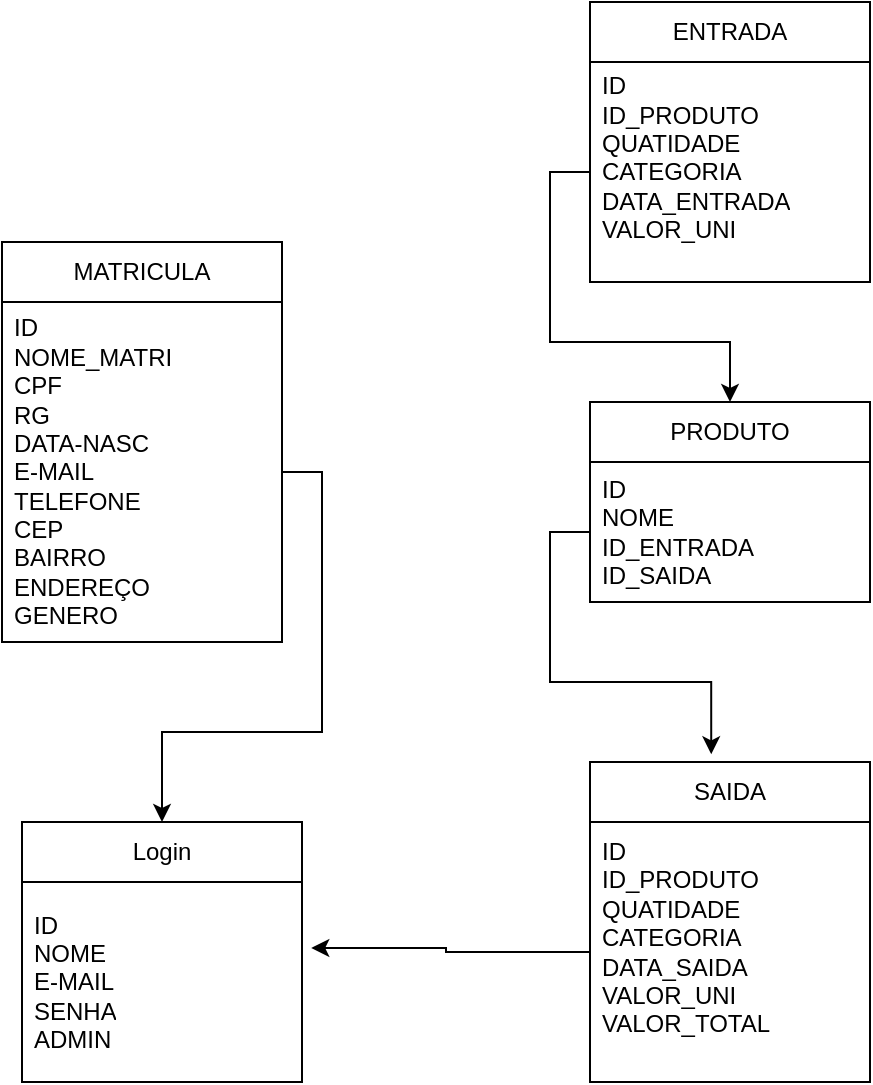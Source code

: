 <mxfile version="24.7.7">
  <diagram name="Página-1" id="qnhgIkHeKlsQJzAX475X">
    <mxGraphModel dx="1221" dy="638" grid="1" gridSize="10" guides="1" tooltips="1" connect="1" arrows="1" fold="1" page="1" pageScale="1" pageWidth="827" pageHeight="1169" math="0" shadow="0">
      <root>
        <mxCell id="0" />
        <mxCell id="1" parent="0" />
        <mxCell id="JhwWu-pxIL0LbtsaLUZO-1" value="Login" style="swimlane;fontStyle=0;childLayout=stackLayout;horizontal=1;startSize=30;horizontalStack=0;resizeParent=1;resizeParentMax=0;resizeLast=0;collapsible=1;marginBottom=0;whiteSpace=wrap;html=1;" vertex="1" parent="1">
          <mxGeometry x="130" y="470" width="140" height="130" as="geometry" />
        </mxCell>
        <mxCell id="JhwWu-pxIL0LbtsaLUZO-3" value="ID&lt;div&gt;NOME&lt;/div&gt;&lt;div&gt;E-MAIL&lt;/div&gt;&lt;div&gt;SENHA&lt;/div&gt;&lt;div&gt;ADMIN&lt;/div&gt;" style="text;strokeColor=none;fillColor=none;align=left;verticalAlign=middle;spacingLeft=4;spacingRight=4;overflow=hidden;points=[[0,0.5],[1,0.5]];portConstraint=eastwest;rotatable=0;whiteSpace=wrap;html=1;" vertex="1" parent="JhwWu-pxIL0LbtsaLUZO-1">
          <mxGeometry y="30" width="140" height="100" as="geometry" />
        </mxCell>
        <mxCell id="JhwWu-pxIL0LbtsaLUZO-5" value="MATRICULA" style="swimlane;fontStyle=0;childLayout=stackLayout;horizontal=1;startSize=30;horizontalStack=0;resizeParent=1;resizeParentMax=0;resizeLast=0;collapsible=1;marginBottom=0;whiteSpace=wrap;html=1;" vertex="1" parent="1">
          <mxGeometry x="120" y="180" width="140" height="200" as="geometry" />
        </mxCell>
        <mxCell id="JhwWu-pxIL0LbtsaLUZO-6" value="ID&lt;div&gt;NOME_MATRI&lt;/div&gt;&lt;div&gt;CPF&lt;/div&gt;&lt;div&gt;RG&lt;/div&gt;&lt;div&gt;DATA-NASC&lt;/div&gt;&lt;div&gt;E-MAIL&lt;/div&gt;&lt;div&gt;TELEFONE&lt;/div&gt;&lt;div&gt;CEP&lt;/div&gt;&lt;div&gt;BAIRRO&lt;/div&gt;&lt;div&gt;ENDEREÇO&lt;/div&gt;&lt;div&gt;GENERO&lt;/div&gt;" style="text;strokeColor=none;fillColor=none;align=left;verticalAlign=middle;spacingLeft=4;spacingRight=4;overflow=hidden;points=[[0,0.5],[1,0.5]];portConstraint=eastwest;rotatable=0;whiteSpace=wrap;html=1;" vertex="1" parent="JhwWu-pxIL0LbtsaLUZO-5">
          <mxGeometry y="30" width="140" height="170" as="geometry" />
        </mxCell>
        <mxCell id="JhwWu-pxIL0LbtsaLUZO-10" value="ENTRADA" style="swimlane;fontStyle=0;childLayout=stackLayout;horizontal=1;startSize=30;horizontalStack=0;resizeParent=1;resizeParentMax=0;resizeLast=0;collapsible=1;marginBottom=0;whiteSpace=wrap;html=1;" vertex="1" parent="1">
          <mxGeometry x="414" y="60" width="140" height="140" as="geometry" />
        </mxCell>
        <mxCell id="JhwWu-pxIL0LbtsaLUZO-11" value="ID&lt;div&gt;ID_PRODUTO&lt;/div&gt;&lt;div&gt;QUATIDADE&lt;/div&gt;&lt;div&gt;CATEGORIA&lt;/div&gt;&lt;div&gt;DATA_ENTRADA&lt;/div&gt;&lt;div&gt;VALOR_UNI&amp;nbsp;&lt;/div&gt;&lt;div&gt;&lt;br&gt;&lt;/div&gt;" style="text;strokeColor=none;fillColor=none;align=left;verticalAlign=middle;spacingLeft=4;spacingRight=4;overflow=hidden;points=[[0,0.5],[1,0.5]];portConstraint=eastwest;rotatable=0;whiteSpace=wrap;html=1;" vertex="1" parent="JhwWu-pxIL0LbtsaLUZO-10">
          <mxGeometry y="30" width="140" height="110" as="geometry" />
        </mxCell>
        <mxCell id="JhwWu-pxIL0LbtsaLUZO-14" value="SAIDA" style="swimlane;fontStyle=0;childLayout=stackLayout;horizontal=1;startSize=30;horizontalStack=0;resizeParent=1;resizeParentMax=0;resizeLast=0;collapsible=1;marginBottom=0;whiteSpace=wrap;html=1;" vertex="1" parent="1">
          <mxGeometry x="414" y="440" width="140" height="160" as="geometry" />
        </mxCell>
        <mxCell id="JhwWu-pxIL0LbtsaLUZO-15" value="ID&lt;div&gt;ID_PRODUTO&lt;/div&gt;&lt;div&gt;QUATIDADE&lt;/div&gt;&lt;div&gt;CATEGORIA&lt;/div&gt;&lt;div&gt;DATA_SAIDA&lt;/div&gt;&lt;div&gt;VALOR_UNI&amp;nbsp;&lt;/div&gt;&lt;div&gt;VALOR_TOTAL&lt;/div&gt;&lt;div&gt;&lt;br&gt;&lt;/div&gt;" style="text;strokeColor=none;fillColor=none;align=left;verticalAlign=middle;spacingLeft=4;spacingRight=4;overflow=hidden;points=[[0,0.5],[1,0.5]];portConstraint=eastwest;rotatable=0;whiteSpace=wrap;html=1;" vertex="1" parent="JhwWu-pxIL0LbtsaLUZO-14">
          <mxGeometry y="30" width="140" height="130" as="geometry" />
        </mxCell>
        <mxCell id="JhwWu-pxIL0LbtsaLUZO-18" value="PRODUTO" style="swimlane;fontStyle=0;childLayout=stackLayout;horizontal=1;startSize=30;horizontalStack=0;resizeParent=1;resizeParentMax=0;resizeLast=0;collapsible=1;marginBottom=0;whiteSpace=wrap;html=1;" vertex="1" parent="1">
          <mxGeometry x="414" y="260" width="140" height="100" as="geometry">
            <mxRectangle x="620" y="70" width="100" height="30" as="alternateBounds" />
          </mxGeometry>
        </mxCell>
        <mxCell id="JhwWu-pxIL0LbtsaLUZO-19" value="ID&lt;div&gt;NOME&lt;/div&gt;&lt;div&gt;ID_ENTRADA&lt;/div&gt;&lt;div&gt;ID_SAIDA&lt;/div&gt;" style="text;strokeColor=none;fillColor=none;align=left;verticalAlign=middle;spacingLeft=4;spacingRight=4;overflow=hidden;points=[[0,0.5],[1,0.5]];portConstraint=eastwest;rotatable=0;whiteSpace=wrap;html=1;" vertex="1" parent="JhwWu-pxIL0LbtsaLUZO-18">
          <mxGeometry y="30" width="140" height="70" as="geometry" />
        </mxCell>
        <mxCell id="JhwWu-pxIL0LbtsaLUZO-22" style="edgeStyle=orthogonalEdgeStyle;rounded=0;orthogonalLoop=1;jettySize=auto;html=1;" edge="1" parent="1" source="JhwWu-pxIL0LbtsaLUZO-11" target="JhwWu-pxIL0LbtsaLUZO-18">
          <mxGeometry relative="1" as="geometry" />
        </mxCell>
        <mxCell id="JhwWu-pxIL0LbtsaLUZO-23" style="edgeStyle=orthogonalEdgeStyle;rounded=0;orthogonalLoop=1;jettySize=auto;html=1;entryX=0.433;entryY=-0.024;entryDx=0;entryDy=0;entryPerimeter=0;" edge="1" parent="1" source="JhwWu-pxIL0LbtsaLUZO-19" target="JhwWu-pxIL0LbtsaLUZO-14">
          <mxGeometry relative="1" as="geometry" />
        </mxCell>
        <mxCell id="JhwWu-pxIL0LbtsaLUZO-24" style="edgeStyle=orthogonalEdgeStyle;rounded=0;orthogonalLoop=1;jettySize=auto;html=1;entryX=1.033;entryY=0.33;entryDx=0;entryDy=0;entryPerimeter=0;" edge="1" parent="1" source="JhwWu-pxIL0LbtsaLUZO-15" target="JhwWu-pxIL0LbtsaLUZO-3">
          <mxGeometry relative="1" as="geometry" />
        </mxCell>
        <mxCell id="JhwWu-pxIL0LbtsaLUZO-25" style="edgeStyle=orthogonalEdgeStyle;rounded=0;orthogonalLoop=1;jettySize=auto;html=1;" edge="1" parent="1" source="JhwWu-pxIL0LbtsaLUZO-6" target="JhwWu-pxIL0LbtsaLUZO-1">
          <mxGeometry relative="1" as="geometry" />
        </mxCell>
      </root>
    </mxGraphModel>
  </diagram>
</mxfile>

